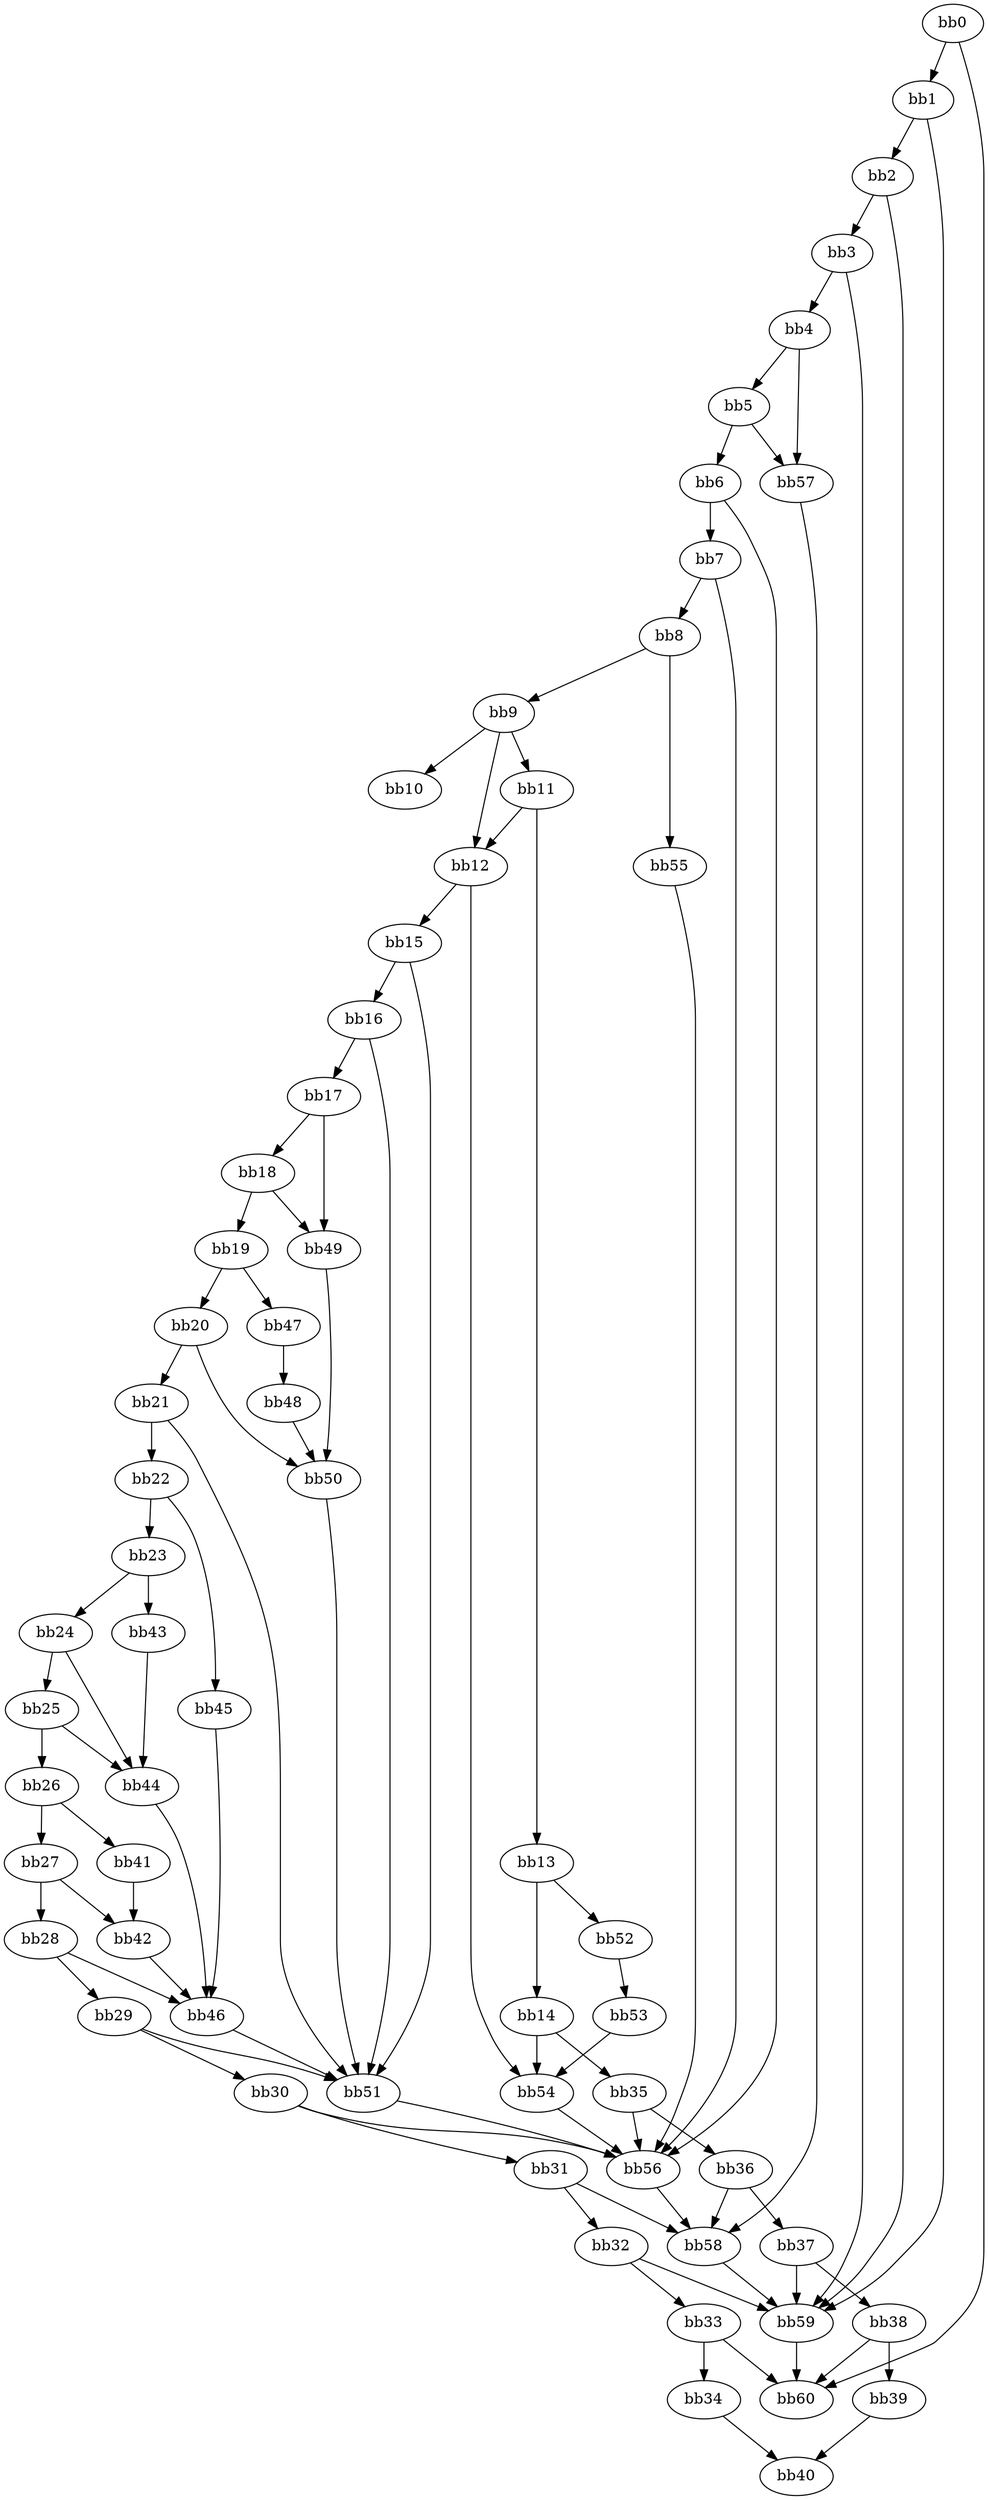 digraph {
    0 [ label = "bb0\l" ]
    1 [ label = "bb1\l" ]
    2 [ label = "bb2\l" ]
    3 [ label = "bb3\l" ]
    4 [ label = "bb4\l" ]
    5 [ label = "bb5\l" ]
    6 [ label = "bb6\l" ]
    7 [ label = "bb7\l" ]
    8 [ label = "bb8\l" ]
    9 [ label = "bb9\l" ]
    10 [ label = "bb10\l" ]
    11 [ label = "bb11\l" ]
    12 [ label = "bb12\l" ]
    13 [ label = "bb13\l" ]
    14 [ label = "bb14\l" ]
    15 [ label = "bb15\l" ]
    16 [ label = "bb16\l" ]
    17 [ label = "bb17\l" ]
    18 [ label = "bb18\l" ]
    19 [ label = "bb19\l" ]
    20 [ label = "bb20\l" ]
    21 [ label = "bb21\l" ]
    22 [ label = "bb22\l" ]
    23 [ label = "bb23\l" ]
    24 [ label = "bb24\l" ]
    25 [ label = "bb25\l" ]
    26 [ label = "bb26\l" ]
    27 [ label = "bb27\l" ]
    28 [ label = "bb28\l" ]
    29 [ label = "bb29\l" ]
    30 [ label = "bb30\l" ]
    31 [ label = "bb31\l" ]
    32 [ label = "bb32\l" ]
    33 [ label = "bb33\l" ]
    34 [ label = "bb34\l" ]
    35 [ label = "bb35\l" ]
    36 [ label = "bb36\l" ]
    37 [ label = "bb37\l" ]
    38 [ label = "bb38\l" ]
    39 [ label = "bb39\l" ]
    40 [ label = "bb40\l" ]
    41 [ label = "bb41\l" ]
    42 [ label = "bb42\l" ]
    43 [ label = "bb43\l" ]
    44 [ label = "bb44\l" ]
    45 [ label = "bb45\l" ]
    46 [ label = "bb46\l" ]
    47 [ label = "bb47\l" ]
    48 [ label = "bb48\l" ]
    49 [ label = "bb49\l" ]
    50 [ label = "bb50\l" ]
    51 [ label = "bb51\l" ]
    52 [ label = "bb52\l" ]
    53 [ label = "bb53\l" ]
    54 [ label = "bb54\l" ]
    55 [ label = "bb55\l" ]
    56 [ label = "bb56\l" ]
    57 [ label = "bb57\l" ]
    58 [ label = "bb58\l" ]
    59 [ label = "bb59\l" ]
    60 [ label = "bb60\l" ]
    0 -> 1 [ ]
    0 -> 60 [ ]
    1 -> 2 [ ]
    1 -> 59 [ ]
    2 -> 3 [ ]
    2 -> 59 [ ]
    3 -> 4 [ ]
    3 -> 59 [ ]
    4 -> 5 [ ]
    4 -> 57 [ ]
    5 -> 6 [ ]
    5 -> 57 [ ]
    6 -> 7 [ ]
    6 -> 56 [ ]
    7 -> 8 [ ]
    7 -> 56 [ ]
    8 -> 9 [ ]
    8 -> 55 [ ]
    9 -> 10 [ ]
    9 -> 11 [ ]
    9 -> 12 [ ]
    11 -> 12 [ ]
    11 -> 13 [ ]
    12 -> 15 [ ]
    12 -> 54 [ ]
    13 -> 14 [ ]
    13 -> 52 [ ]
    14 -> 35 [ ]
    14 -> 54 [ ]
    15 -> 16 [ ]
    15 -> 51 [ ]
    16 -> 17 [ ]
    16 -> 51 [ ]
    17 -> 18 [ ]
    17 -> 49 [ ]
    18 -> 19 [ ]
    18 -> 49 [ ]
    19 -> 20 [ ]
    19 -> 47 [ ]
    20 -> 21 [ ]
    20 -> 50 [ ]
    21 -> 22 [ ]
    21 -> 51 [ ]
    22 -> 23 [ ]
    22 -> 45 [ ]
    23 -> 24 [ ]
    23 -> 43 [ ]
    24 -> 25 [ ]
    24 -> 44 [ ]
    25 -> 26 [ ]
    25 -> 44 [ ]
    26 -> 27 [ ]
    26 -> 41 [ ]
    27 -> 28 [ ]
    27 -> 42 [ ]
    28 -> 29 [ ]
    28 -> 46 [ ]
    29 -> 30 [ ]
    29 -> 51 [ ]
    30 -> 31 [ ]
    30 -> 56 [ ]
    31 -> 32 [ ]
    31 -> 58 [ ]
    32 -> 33 [ ]
    32 -> 59 [ ]
    33 -> 34 [ ]
    33 -> 60 [ ]
    34 -> 40 [ ]
    35 -> 36 [ ]
    35 -> 56 [ ]
    36 -> 37 [ ]
    36 -> 58 [ ]
    37 -> 38 [ ]
    37 -> 59 [ ]
    38 -> 39 [ ]
    38 -> 60 [ ]
    39 -> 40 [ ]
    41 -> 42 [ ]
    42 -> 46 [ ]
    43 -> 44 [ ]
    44 -> 46 [ ]
    45 -> 46 [ ]
    46 -> 51 [ ]
    47 -> 48 [ ]
    48 -> 50 [ ]
    49 -> 50 [ ]
    50 -> 51 [ ]
    51 -> 56 [ ]
    52 -> 53 [ ]
    53 -> 54 [ ]
    54 -> 56 [ ]
    55 -> 56 [ ]
    56 -> 58 [ ]
    57 -> 58 [ ]
    58 -> 59 [ ]
    59 -> 60 [ ]
}

